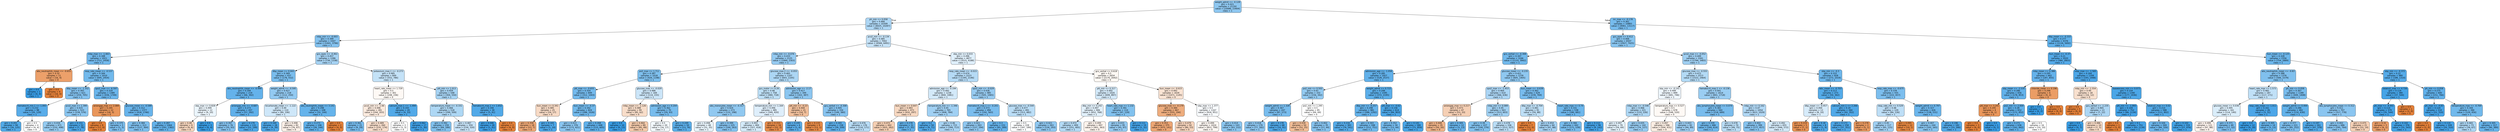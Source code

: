 digraph Tree {
node [shape=box, style="filled, rounded", color="black", fontname="helvetica"] ;
edge [fontname="helvetica"] ;
0 [label="weight_admit <= -0.128\ngini = 0.421\nsamples = 21192\nvalue = [10086, 23404]\nclass = 1", fillcolor="#8ec7f0"] ;
1 [label="ph_min <= 0.058\ngini = 0.466\nsamples = 10309\nvalue = [6025, 10287]\nclass = 1", fillcolor="#add6f4"] ;
0 -> 1 [labeldistance=2.5, labelangle=45, headlabel="True"] ;
2 [label="mbp_min <= -0.003\ngini = 0.399\nsamples = 3307\nvalue = [1441, 3796]\nclass = 1", fillcolor="#84c2ef"] ;
1 -> 2 ;
3 [label="mbp_max <= -1.663\ngini = 0.348\nsamples = 2021\nvalue = [711, 2458]\nclass = 1", fillcolor="#72b9ed"] ;
2 -> 3 ;
4 [label="abs_neutrophils_mean <= -0.655\ngini = 0.32\nsamples = 11\nvalue = [16, 4]\nclass = 0", fillcolor="#eca06a"] ;
3 -> 4 ;
5 [label="gini = 0.0\nsamples = 2\nvalue = [0, 4]\nclass = 1", fillcolor="#399de5"] ;
4 -> 5 ;
6 [label="gini = 0.0\nsamples = 9\nvalue = [16, 0]\nclass = 0", fillcolor="#e58139"] ;
4 -> 6 ;
7 [label="resp_rate_mean <= -0.537\ngini = 0.344\nsamples = 2010\nvalue = [695, 2454]\nclass = 1", fillcolor="#71b9ec"] ;
3 -> 7 ;
8 [label="dbp_mean <= -1.352\ngini = 0.393\nsamples = 621\nvalue = [259, 705]\nclass = 1", fillcolor="#82c1ef"] ;
7 -> 8 ;
9 [label="hematocrit_min.1 <= 1.093\ngini = 0.232\nsamples = 98\nvalue = [20, 129]\nclass = 1", fillcolor="#58ace9"] ;
8 -> 9 ;
10 [label="gini = 0.201\nsamples = 94\nvalue = [16, 125]\nclass = 1", fillcolor="#52aae8"] ;
9 -> 10 ;
11 [label="gini = 0.5\nsamples = 4\nvalue = [4, 4]\nclass = 0", fillcolor="#ffffff"] ;
9 -> 11 ;
12 [label="pco2_max <= 1.399\ngini = 0.415\nsamples = 523\nvalue = [239, 576]\nclass = 1", fillcolor="#8bc6f0"] ;
8 -> 12 ;
13 [label="gini = 0.434\nsamples = 471\nvalue = [232, 498]\nclass = 1", fillcolor="#95cbf1"] ;
12 -> 13 ;
14 [label="gini = 0.151\nsamples = 52\nvalue = [7, 78]\nclass = 1", fillcolor="#4ba6e7"] ;
12 -> 14 ;
15 [label="spo2_max <= -6.597\ngini = 0.319\nsamples = 1389\nvalue = [436, 1749]\nclass = 1", fillcolor="#6ab5eb"] ;
7 -> 15 ;
16 [label="aniongap_max <= 2.084\ngini = 0.245\nsamples = 12\nvalue = [18, 3]\nclass = 0", fillcolor="#e9965a"] ;
15 -> 16 ;
17 [label="gini = 0.0\nsamples = 9\nvalue = [17, 0]\nclass = 0", fillcolor="#e58139"] ;
16 -> 17 ;
18 [label="gini = 0.375\nsamples = 3\nvalue = [1, 3]\nclass = 1", fillcolor="#7bbeee"] ;
16 -> 18 ;
19 [label="glucose_mean <= -0.589\ngini = 0.312\nsamples = 1377\nvalue = [418, 1746]\nclass = 1", fillcolor="#68b4eb"] ;
15 -> 19 ;
20 [label="gini = 0.384\nsamples = 313\nvalue = [127, 364]\nclass = 1", fillcolor="#7ebfee"] ;
19 -> 20 ;
21 [label="gini = 0.287\nsamples = 1064\nvalue = [291, 1382]\nclass = 1", fillcolor="#63b2ea"] ;
19 -> 21 ;
22 [label="gcs_eyes <= -0.461\ngini = 0.457\nsamples = 1286\nvalue = [730, 1338]\nclass = 1", fillcolor="#a5d2f3"] ;
2 -> 22 ;
23 [label="dbp_mean <= 0.043\ngini = 0.369\nsamples = 437\nvalue = [178, 552]\nclass = 1", fillcolor="#79bded"] ;
22 -> 23 ;
24 [label="abs_neutrophils_mean <= -0.999\ngini = 0.294\nsamples = 219\nvalue = [66, 302]\nclass = 1", fillcolor="#64b2eb"] ;
23 -> 24 ;
25 [label="sbp_max <= 0.828\ngini = 0.499\nsamples = 12\nvalue = [9, 10]\nclass = 1", fillcolor="#ebf5fc"] ;
24 -> 25 ;
26 [label="gini = 0.48\nsamples = 9\nvalue = [9, 6]\nclass = 0", fillcolor="#f6d5bd"] ;
25 -> 26 ;
27 [label="gini = 0.0\nsamples = 3\nvalue = [0, 4]\nclass = 1", fillcolor="#399de5"] ;
25 -> 27 ;
28 [label="aniongap_min <= -0.687\ngini = 0.273\nsamples = 207\nvalue = [57, 292]\nclass = 1", fillcolor="#60b0ea"] ;
24 -> 28 ;
29 [label="gini = 0.397\nsamples = 76\nvalue = [35, 93]\nclass = 1", fillcolor="#84c2ef"] ;
28 -> 29 ;
30 [label="gini = 0.179\nsamples = 131\nvalue = [22, 199]\nclass = 1", fillcolor="#4fa8e8"] ;
28 -> 30 ;
31 [label="weight_admit <= -0.595\ngini = 0.427\nsamples = 218\nvalue = [112, 250]\nclass = 1", fillcolor="#92c9f1"] ;
23 -> 31 ;
32 [label="bicarbonate_mean <= -1.122\ngini = 0.49\nsamples = 110\nvalue = [80, 106]\nclass = 1", fillcolor="#cee7f9"] ;
31 -> 32 ;
33 [label="gini = 0.169\nsamples = 28\nvalue = [4, 39]\nclass = 1", fillcolor="#4da7e8"] ;
32 -> 33 ;
34 [label="gini = 0.498\nsamples = 82\nvalue = [76, 67]\nclass = 0", fillcolor="#fcf0e8"] ;
32 -> 34 ;
35 [label="abs_neutrophils_mean <= 3.141\ngini = 0.298\nsamples = 108\nvalue = [32, 144]\nclass = 1", fillcolor="#65b3eb"] ;
31 -> 35 ;
36 [label="gini = 0.273\nsamples = 106\nvalue = [28, 144]\nclass = 1", fillcolor="#5fb0ea"] ;
35 -> 36 ;
37 [label="gini = 0.0\nsamples = 2\nvalue = [4, 0]\nclass = 0", fillcolor="#e58139"] ;
35 -> 37 ;
38 [label="potassium_max.1 <= -0.273\ngini = 0.485\nsamples = 849\nvalue = [552, 786]\nclass = 1", fillcolor="#c4e2f7"] ;
22 -> 38 ;
39 [label="heart_rate_mean <= 1.729\ngini = 0.5\nsamples = 301\nvalue = [248, 236]\nclass = 0", fillcolor="#fef9f5"] ;
38 -> 39 ;
40 [label="pco2_min <= -1.66\ngini = 0.496\nsamples = 281\nvalue = [244, 203]\nclass = 0", fillcolor="#fbeade"] ;
39 -> 40 ;
41 [label="gini = 0.361\nsamples = 21\nvalue = [9, 29]\nclass = 1", fillcolor="#76bbed"] ;
40 -> 41 ;
42 [label="gini = 0.489\nsamples = 260\nvalue = [235, 174]\nclass = 0", fillcolor="#f8decc"] ;
40 -> 42 ;
43 [label="calcium_max.1 <= -1.494\ngini = 0.193\nsamples = 20\nvalue = [4, 33]\nclass = 1", fillcolor="#51a9e8"] ;
39 -> 43 ;
44 [label="gini = 0.5\nsamples = 3\nvalue = [3, 3]\nclass = 0", fillcolor="#ffffff"] ;
43 -> 44 ;
45 [label="gini = 0.062\nsamples = 17\nvalue = [1, 30]\nclass = 1", fillcolor="#40a0e6"] ;
43 -> 45 ;
46 [label="ptt_min <= 1.013\ngini = 0.459\nsamples = 548\nvalue = [304, 550]\nclass = 1", fillcolor="#a6d3f3"] ;
38 -> 46 ;
47 [label="temperature_mean <= -0.331\ngini = 0.466\nsamples = 518\nvalue = [299, 509]\nclass = 1", fillcolor="#add7f4"] ;
46 -> 47 ;
48 [label="gini = 0.392\nsamples = 159\nvalue = [69, 189]\nclass = 1", fillcolor="#81c1ee"] ;
47 -> 48 ;
49 [label="gini = 0.487\nsamples = 359\nvalue = [230, 320]\nclass = 1", fillcolor="#c7e3f8"] ;
47 -> 49 ;
50 [label="hematocrit_max.1 <= 1.652\ngini = 0.194\nsamples = 30\nvalue = [5, 41]\nclass = 1", fillcolor="#51a9e8"] ;
46 -> 50 ;
51 [label="gini = 0.046\nsamples = 28\nvalue = [1, 41]\nclass = 1", fillcolor="#3e9fe6"] ;
50 -> 51 ;
52 [label="gini = 0.0\nsamples = 2\nvalue = [4, 0]\nclass = 0", fillcolor="#e58139"] ;
50 -> 52 ;
53 [label="pco2_min <= -0.134\ngini = 0.485\nsamples = 7002\nvalue = [4584, 6491]\nclass = 1", fillcolor="#c5e2f7"] ;
1 -> 53 ;
54 [label="mbp_min <= -0.076\ngini = 0.433\nsamples = 2125\nvalue = [1069, 2303]\nclass = 1", fillcolor="#95caf1"] ;
53 -> 54 ;
55 [label="po2_max <= 1.711\ngini = 0.387\nsamples = 1018\nvalue = [426, 1198]\nclass = 1", fillcolor="#7fc0ee"] ;
54 -> 55 ;
56 [label="ptt_max <= -0.655\ngini = 0.354\nsamples = 849\nvalue = [312, 1043]\nclass = 1", fillcolor="#74baed"] ;
55 -> 56 ;
57 [label="bun_mean <= 0.341\ngini = 0.485\nsamples = 25\nvalue = [24, 17]\nclass = 0", fillcolor="#f7dac5"] ;
56 -> 57 ;
58 [label="gini = 0.358\nsamples = 18\nvalue = [23, 7]\nclass = 0", fillcolor="#eda775"] ;
57 -> 58 ;
59 [label="gini = 0.165\nsamples = 7\nvalue = [1, 10]\nclass = 1", fillcolor="#4da7e8"] ;
57 -> 59 ;
60 [label="bun_mean <= -0.37\ngini = 0.342\nsamples = 824\nvalue = [288, 1026]\nclass = 1", fillcolor="#71b9ec"] ;
56 -> 60 ;
61 [label="gini = 0.413\nsamples = 376\nvalue = [173, 421]\nclass = 1", fillcolor="#8ac5f0"] ;
60 -> 61 ;
62 [label="gini = 0.268\nsamples = 448\nvalue = [115, 605]\nclass = 1", fillcolor="#5fb0ea"] ;
60 -> 62 ;
63 [label="glucose_max <= -0.029\ngini = 0.488\nsamples = 169\nvalue = [114, 155]\nclass = 1", fillcolor="#cbe5f8"] ;
55 -> 63 ;
64 [label="mbp_mean <= -1.126\ngini = 0.488\nsamples = 99\nvalue = [85, 62]\nclass = 0", fillcolor="#f8ddc9"] ;
63 -> 64 ;
65 [label="gini = 0.0\nsamples = 10\nvalue = [0, 13]\nclass = 1", fillcolor="#399de5"] ;
64 -> 65 ;
66 [label="gini = 0.464\nsamples = 89\nvalue = [85, 49]\nclass = 0", fillcolor="#f4caab"] ;
64 -> 66 ;
67 [label="admission_age <= 0.204\ngini = 0.362\nsamples = 70\nvalue = [29, 93]\nclass = 1", fillcolor="#77bced"] ;
63 -> 67 ;
68 [label="gini = 0.5\nsamples = 20\nvalue = [16, 17]\nclass = 1", fillcolor="#f3f9fd"] ;
67 -> 68 ;
69 [label="gini = 0.249\nsamples = 50\nvalue = [13, 76]\nclass = 1", fillcolor="#5baee9"] ;
67 -> 69 ;
70 [label="glucose_max.2 <= -0.055\ngini = 0.465\nsamples = 1107\nvalue = [643, 1105]\nclass = 1", fillcolor="#acd6f4"] ;
54 -> 70 ;
71 [label="gcs_motor <= 0.26\ngini = 0.48\nsamples = 758\nvalue = [480, 718]\nclass = 1", fillcolor="#bddff6"] ;
70 -> 71 ;
72 [label="abs_monocytes_mean <= -0.317\ngini = 0.424\nsamples = 273\nvalue = [131, 298]\nclass = 1", fillcolor="#90c8f0"] ;
71 -> 72 ;
73 [label="gini = 0.498\nsamples = 48\nvalue = [31, 35]\nclass = 1", fillcolor="#e8f4fc"] ;
72 -> 73 ;
74 [label="gini = 0.399\nsamples = 225\nvalue = [100, 263]\nclass = 1", fillcolor="#84c2ef"] ;
72 -> 74 ;
75 [label="temperature_min <= 1.164\ngini = 0.496\nsamples = 485\nvalue = [349, 420]\nclass = 1", fillcolor="#deeefb"] ;
71 -> 75 ;
76 [label="gini = 0.493\nsamples = 469\nvalue = [327, 418]\nclass = 1", fillcolor="#d4eaf9"] ;
75 -> 76 ;
77 [label="gini = 0.153\nsamples = 16\nvalue = [22, 2]\nclass = 0", fillcolor="#e78c4b"] ;
75 -> 77 ;
78 [label="admission_age <= -2.17\ngini = 0.417\nsamples = 349\nvalue = [163, 387]\nclass = 1", fillcolor="#8cc6f0"] ;
70 -> 78 ;
79 [label="ptt_min <= -0.23\ngini = 0.444\nsamples = 15\nvalue = [14, 7]\nclass = 0", fillcolor="#f2c09c"] ;
78 -> 79 ;
80 [label="gini = 0.245\nsamples = 6\nvalue = [1, 6]\nclass = 1", fillcolor="#5aade9"] ;
79 -> 80 ;
81 [label="gini = 0.133\nsamples = 9\nvalue = [13, 1]\nclass = 0", fillcolor="#e78b48"] ;
79 -> 81 ;
82 [label="gcs_verbal <= -0.308\ngini = 0.405\nsamples = 334\nvalue = [149, 380]\nclass = 1", fillcolor="#87c3ef"] ;
78 -> 82 ;
83 [label="gini = 0.265\nsamples = 158\nvalue = [39, 209]\nclass = 1", fillcolor="#5eafea"] ;
82 -> 83 ;
84 [label="gini = 0.476\nsamples = 176\nvalue = [110, 171]\nclass = 1", fillcolor="#b8dcf6"] ;
82 -> 84 ;
85 [label="sbp_min <= 0.033\ngini = 0.496\nsamples = 4877\nvalue = [3515, 4188]\nclass = 1", fillcolor="#dfeffb"] ;
53 -> 85 ;
86 [label="resp_rate_mean <= -0.015\ngini = 0.474\nsamples = 2223\nvalue = [1345, 2146]\nclass = 1", fillcolor="#b5daf5"] ;
85 -> 86 ;
87 [label="admission_age <= -0.194\ngini = 0.492\nsamples = 1238\nvalue = [840, 1081]\nclass = 1", fillcolor="#d3e9f9"] ;
86 -> 87 ;
88 [label="bun_mean <= 0.647\ngini = 0.483\nsamples = 473\nvalue = [432, 297]\nclass = 0", fillcolor="#f7d8c1"] ;
87 -> 88 ;
89 [label="gini = 0.472\nsamples = 442\nvalue = [425, 262]\nclass = 0", fillcolor="#f5cfb3"] ;
88 -> 89 ;
90 [label="gini = 0.278\nsamples = 31\nvalue = [7, 35]\nclass = 1", fillcolor="#61b1ea"] ;
88 -> 90 ;
91 [label="temperature_min <= -1.346\ngini = 0.45\nsamples = 765\nvalue = [408, 784]\nclass = 1", fillcolor="#a0d0f3"] ;
87 -> 91 ;
92 [label="gini = 0.2\nsamples = 50\nvalue = [9, 71]\nclass = 1", fillcolor="#52a9e8"] ;
91 -> 92 ;
93 [label="gini = 0.46\nsamples = 715\nvalue = [399, 713]\nclass = 1", fillcolor="#a8d4f4"] ;
91 -> 93 ;
94 [label="spo2_min <= -0.029\ngini = 0.436\nsamples = 985\nvalue = [505, 1065]\nclass = 1", fillcolor="#97cbf1"] ;
86 -> 94 ;
95 [label="hematocrit_max.1 <= -0.201\ngini = 0.373\nsamples = 494\nvalue = [192, 583]\nclass = 1", fillcolor="#7abdee"] ;
94 -> 95 ;
96 [label="gini = 0.421\nsamples = 263\nvalue = [127, 294]\nclass = 1", fillcolor="#8fc7f0"] ;
95 -> 96 ;
97 [label="gini = 0.3\nsamples = 231\nvalue = [65, 289]\nclass = 1", fillcolor="#66b3eb"] ;
95 -> 97 ;
98 [label="glucose_max <= -0.544\ngini = 0.477\nsamples = 491\nvalue = [313, 482]\nclass = 1", fillcolor="#baddf6"] ;
94 -> 98 ;
99 [label="gini = 0.5\nsamples = 228\nvalue = [187, 189]\nclass = 1", fillcolor="#fdfeff"] ;
98 -> 99 ;
100 [label="gini = 0.421\nsamples = 263\nvalue = [126, 293]\nclass = 1", fillcolor="#8ec7f0"] ;
98 -> 100 ;
101 [label="gcs_verbal <= 0.618\ngini = 0.5\nsamples = 2654\nvalue = [2170, 2042]\nclass = 0", fillcolor="#fdf8f3"] ;
85 -> 101 ;
102 [label="ptt_min <= 0.317\ngini = 0.492\nsamples = 1020\nvalue = [699, 897]\nclass = 1", fillcolor="#d3e9f9"] ;
101 -> 102 ;
103 [label="dbp_min <= 0.242\ngini = 0.497\nsamples = 906\nvalue = [652, 768]\nclass = 1", fillcolor="#e1f0fb"] ;
102 -> 103 ;
104 [label="gini = 0.472\nsamples = 409\nvalue = [251, 405]\nclass = 1", fillcolor="#b4daf5"] ;
103 -> 104 ;
105 [label="gini = 0.499\nsamples = 497\nvalue = [401, 363]\nclass = 0", fillcolor="#fdf3ec"] ;
103 -> 105 ;
106 [label="heart_rate_max <= 1.132\ngini = 0.391\nsamples = 114\nvalue = [47, 129]\nclass = 1", fillcolor="#81c1ee"] ;
102 -> 106 ;
107 [label="gini = 0.433\nsamples = 95\nvalue = [45, 97]\nclass = 1", fillcolor="#95caf1"] ;
106 -> 107 ;
108 [label="gini = 0.111\nsamples = 19\nvalue = [2, 32]\nclass = 1", fillcolor="#45a3e7"] ;
106 -> 108 ;
109 [label="bun_mean <= -0.615\ngini = 0.492\nsamples = 1634\nvalue = [1471, 1145]\nclass = 0", fillcolor="#f9e3d3"] ;
101 -> 109 ;
110 [label="glucose_max <= -0.179\ngini = 0.384\nsamples = 467\nvalue = [555, 194]\nclass = 0", fillcolor="#eead7e"] ;
109 -> 110 ;
111 [label="gini = 0.353\nsamples = 375\nvalue = [475, 141]\nclass = 0", fillcolor="#eda674"] ;
110 -> 111 ;
112 [label="gini = 0.479\nsamples = 92\nvalue = [80, 53]\nclass = 0", fillcolor="#f6d4bc"] ;
110 -> 112 ;
113 [label="sbp_max <= 1.377\ngini = 0.5\nsamples = 1167\nvalue = [916, 951]\nclass = 1", fillcolor="#f8fbfe"] ;
109 -> 113 ;
114 [label="gini = 0.499\nsamples = 1024\nvalue = [853, 799]\nclass = 0", fillcolor="#fdf7f2"] ;
113 -> 114 ;
115 [label="gini = 0.414\nsamples = 143\nvalue = [63, 152]\nclass = 1", fillcolor="#8bc6f0"] ;
113 -> 115 ;
116 [label="inr_max <= -0.178\ngini = 0.361\nsamples = 10883\nvalue = [4061, 13117]\nclass = 1", fillcolor="#76bbed"] ;
0 -> 116 [labeldistance=2.5, labelangle=-45, headlabel="False"] ;
117 [label="gcs_eyes <= 0.412\ngini = 0.406\nsamples = 6507\nvalue = [2927, 7425]\nclass = 1", fillcolor="#87c4ef"] ;
116 -> 117 ;
118 [label="gcs_verbal <= -0.308\ngini = 0.347\nsamples = 3166\nvalue = [1133, 3942]\nclass = 1", fillcolor="#72b9ec"] ;
117 -> 118 ;
119 [label="admission_age <= -1.058\ngini = 0.285\nsamples = 1927\nvalue = [528, 2537]\nclass = 1", fillcolor="#62b1ea"] ;
118 -> 119 ;
120 [label="po2_min <= 0.502\ngini = 0.43\nsamples = 332\nvalue = [156, 342]\nclass = 1", fillcolor="#93caf1"] ;
119 -> 120 ;
121 [label="weight_admit <= 1.328\ngini = 0.367\nsamples = 247\nvalue = [87, 273]\nclass = 1", fillcolor="#78bced"] ;
120 -> 121 ;
122 [label="gini = 0.418\nsamples = 179\nvalue = [77, 182]\nclass = 1", fillcolor="#8dc6f0"] ;
121 -> 122 ;
123 [label="gini = 0.178\nsamples = 68\nvalue = [10, 91]\nclass = 1", fillcolor="#4fa8e8"] ;
121 -> 123 ;
124 [label="po2_min <= 1.295\ngini = 0.5\nsamples = 85\nvalue = [69, 69]\nclass = 0", fillcolor="#ffffff"] ;
120 -> 124 ;
125 [label="gini = 0.439\nsamples = 50\nvalue = [52, 25]\nclass = 0", fillcolor="#f2be98"] ;
124 -> 125 ;
126 [label="gini = 0.402\nsamples = 35\nvalue = [17, 44]\nclass = 1", fillcolor="#86c3ef"] ;
124 -> 126 ;
127 [label="weight_admit <= 0.715\ngini = 0.248\nsamples = 1595\nvalue = [372, 2195]\nclass = 1", fillcolor="#5baee9"] ;
119 -> 127 ;
128 [label="dbp_min <= -0.257\ngini = 0.298\nsamples = 981\nvalue = [288, 1292]\nclass = 1", fillcolor="#65b3eb"] ;
127 -> 128 ;
129 [label="gini = 0.216\nsamples = 383\nvalue = [76, 541]\nclass = 1", fillcolor="#55abe9"] ;
128 -> 129 ;
130 [label="gini = 0.343\nsamples = 598\nvalue = [212, 751]\nclass = 1", fillcolor="#71b9ec"] ;
128 -> 130 ;
131 [label="ptt_max <= -0.62\ngini = 0.156\nsamples = 614\nvalue = [84, 903]\nclass = 1", fillcolor="#4ba6e7"] ;
127 -> 131 ;
132 [label="gini = 0.352\nsamples = 34\nvalue = [13, 44]\nclass = 1", fillcolor="#74baed"] ;
131 -> 132 ;
133 [label="gini = 0.141\nsamples = 580\nvalue = [71, 859]\nclass = 1", fillcolor="#49a5e7"] ;
131 -> 133 ;
134 [label="glucose_mean <= -0.235\ngini = 0.421\nsamples = 1239\nvalue = [605, 1405]\nclass = 1", fillcolor="#8ec7f0"] ;
118 -> 134 ;
135 [label="spo2_max <= -1.453\ngini = 0.464\nsamples = 610\nvalue = [366, 636]\nclass = 1", fillcolor="#abd5f4"] ;
134 -> 135 ;
136 [label="aniongap_max <= 0.217\ngini = 0.473\nsamples = 47\nvalue = [53, 33]\nclass = 0", fillcolor="#f5cfb4"] ;
135 -> 136 ;
137 [label="gini = 0.408\nsamples = 35\nvalue = [50, 20]\nclass = 0", fillcolor="#efb388"] ;
136 -> 137 ;
138 [label="gini = 0.305\nsamples = 12\nvalue = [3, 13]\nclass = 1", fillcolor="#67b4eb"] ;
136 -> 138 ;
139 [label="mbp_min <= 0.089\ngini = 0.45\nsamples = 563\nvalue = [313, 603]\nclass = 1", fillcolor="#a0d0f2"] ;
135 -> 139 ;
140 [label="gini = 0.39\nsamples = 227\nvalue = [100, 276]\nclass = 1", fillcolor="#81c1ee"] ;
139 -> 140 ;
141 [label="gini = 0.478\nsamples = 336\nvalue = [213, 327]\nclass = 1", fillcolor="#baddf6"] ;
139 -> 141 ;
142 [label="bun_mean <= -0.639\ngini = 0.362\nsamples = 629\nvalue = [239, 769]\nclass = 1", fillcolor="#77bbed"] ;
134 -> 142 ;
143 [label="dbp_max <= -0.704\ngini = 0.481\nsamples = 91\nvalue = [59, 88]\nclass = 1", fillcolor="#bedff6"] ;
142 -> 143 ;
144 [label="gini = 0.0\nsamples = 7\nvalue = [12, 0]\nclass = 0", fillcolor="#e58139"] ;
143 -> 144 ;
145 [label="gini = 0.454\nsamples = 84\nvalue = [47, 88]\nclass = 1", fillcolor="#a3d1f3"] ;
143 -> 145 ;
146 [label="heart_rate_max <= 0.74\ngini = 0.331\nsamples = 538\nvalue = [180, 681]\nclass = 1", fillcolor="#6db7ec"] ;
142 -> 146 ;
147 [label="gini = 0.366\nsamples = 442\nvalue = [171, 539]\nclass = 1", fillcolor="#78bced"] ;
146 -> 147 ;
148 [label="gini = 0.112\nsamples = 96\nvalue = [9, 142]\nclass = 1", fillcolor="#46a3e7"] ;
146 -> 148 ;
149 [label="pco2_max <= -0.052\ngini = 0.449\nsamples = 3341\nvalue = [1794, 3483]\nclass = 1", fillcolor="#9fcff2"] ;
117 -> 149 ;
150 [label="glucose_max <= -0.555\ngini = 0.472\nsamples = 2513\nvalue = [1522, 2464]\nclass = 1", fillcolor="#b3daf5"] ;
149 -> 150 ;
151 [label="sbp_min <= -0.141\ngini = 0.499\nsamples = 899\nvalue = [681, 746]\nclass = 1", fillcolor="#eef6fd"] ;
150 -> 151 ;
152 [label="mbp_max <= -0.546\ngini = 0.466\nsamples = 221\nvalue = [133, 226]\nclass = 1", fillcolor="#aed7f4"] ;
151 -> 152 ;
153 [label="gini = 0.497\nsamples = 79\nvalue = [59, 69]\nclass = 1", fillcolor="#e2f1fb"] ;
152 -> 153 ;
154 [label="gini = 0.435\nsamples = 142\nvalue = [74, 157]\nclass = 1", fillcolor="#96cbf1"] ;
152 -> 154 ;
155 [label="temperature_max <= 0.527\ngini = 0.5\nsamples = 678\nvalue = [548, 520]\nclass = 0", fillcolor="#fef9f5"] ;
151 -> 155 ;
156 [label="gini = 0.497\nsamples = 586\nvalue = [504, 431]\nclass = 0", fillcolor="#fbede2"] ;
155 -> 156 ;
157 [label="gini = 0.443\nsamples = 92\nvalue = [44, 89]\nclass = 1", fillcolor="#9bcdf2"] ;
155 -> 157 ;
158 [label="hematocrit_max.1 <= -0.136\ngini = 0.441\nsamples = 1614\nvalue = [841, 1718]\nclass = 1", fillcolor="#9acdf2"] ;
150 -> 158 ;
159 [label="abs_lymphocytes_mean <= 0.074\ngini = 0.365\nsamples = 560\nvalue = [218, 689]\nclass = 1", fillcolor="#78bced"] ;
158 -> 159 ;
160 [label="gini = 0.339\nsamples = 486\nvalue = [169, 614]\nclass = 1", fillcolor="#6fb8ec"] ;
159 -> 160 ;
161 [label="gini = 0.478\nsamples = 74\nvalue = [49, 75]\nclass = 1", fillcolor="#baddf6"] ;
159 -> 161 ;
162 [label="mbp_min <= 0.162\ngini = 0.47\nsamples = 1054\nvalue = [623, 1029]\nclass = 1", fillcolor="#b1d8f5"] ;
158 -> 162 ;
163 [label="gini = 0.402\nsamples = 399\nvalue = [177, 457]\nclass = 1", fillcolor="#86c3ef"] ;
162 -> 163 ;
164 [label="gini = 0.492\nsamples = 655\nvalue = [446, 572]\nclass = 1", fillcolor="#d3e9f9"] ;
162 -> 164 ;
165 [label="sbp_min <= -0.3\ngini = 0.333\nsamples = 828\nvalue = [272, 1019]\nclass = 1", fillcolor="#6eb7ec"] ;
149 -> 165 ;
166 [label="wbc_mean <= -0.703\ngini = 0.213\nsamples = 273\nvalue = [50, 362]\nclass = 1", fillcolor="#54abe9"] ;
165 -> 166 ;
167 [label="dbp_mean <= -0.457\ngini = 0.494\nsamples = 13\nvalue = [8, 10]\nclass = 1", fillcolor="#d7ebfa"] ;
166 -> 167 ;
168 [label="gini = 0.219\nsamples = 5\nvalue = [7, 1]\nclass = 0", fillcolor="#e99355"] ;
167 -> 168 ;
169 [label="gini = 0.18\nsamples = 8\nvalue = [1, 9]\nclass = 1", fillcolor="#4fa8e8"] ;
167 -> 169 ;
170 [label="calcium_min.1 <= 2.266\ngini = 0.19\nsamples = 260\nvalue = [42, 352]\nclass = 1", fillcolor="#51a9e8"] ;
166 -> 170 ;
171 [label="gini = 0.173\nsamples = 258\nvalue = [37, 351]\nclass = 1", fillcolor="#4ea7e8"] ;
170 -> 171 ;
172 [label="gini = 0.278\nsamples = 2\nvalue = [5, 1]\nclass = 0", fillcolor="#ea9a61"] ;
170 -> 172 ;
173 [label="resp_rate_max <= -0.675\ngini = 0.378\nsamples = 555\nvalue = [222, 657]\nclass = 1", fillcolor="#7cbeee"] ;
165 -> 173 ;
174 [label="resp_rate_min <= 0.529\ngini = 0.48\nsamples = 129\nvalue = [84, 126]\nclass = 1", fillcolor="#bddef6"] ;
173 -> 174 ;
175 [label="gini = 0.45\nsamples = 117\nvalue = [65, 125]\nclass = 1", fillcolor="#a0d0f3"] ;
174 -> 175 ;
176 [label="gini = 0.095\nsamples = 12\nvalue = [19, 1]\nclass = 0", fillcolor="#e68843"] ;
174 -> 176 ;
177 [label="weight_admit <= 0.797\ngini = 0.327\nsamples = 426\nvalue = [138, 531]\nclass = 1", fillcolor="#6cb6ec"] ;
173 -> 177 ;
178 [label="gini = 0.407\nsamples = 244\nvalue = [105, 265]\nclass = 1", fillcolor="#87c4ef"] ;
177 -> 178 ;
179 [label="gini = 0.196\nsamples = 182\nvalue = [33, 266]\nclass = 1", fillcolor="#52a9e8"] ;
177 -> 179 ;
180 [label="dbp_mean <= -0.333\ngini = 0.277\nsamples = 4376\nvalue = [1134, 5692]\nclass = 1", fillcolor="#60b1ea"] ;
116 -> 180 ;
181 [label="bun_mean <= -0.37\ngini = 0.21\nsamples = 2020\nvalue = [380, 2803]\nclass = 1", fillcolor="#54aae9"] ;
180 -> 181 ;
182 [label="mbp_mean <= 0.386\ngini = 0.295\nsamples = 662\nvalue = [187, 855]\nclass = 1", fillcolor="#64b2eb"] ;
181 -> 182 ;
183 [label="sbp_mean <= -2.535\ngini = 0.286\nsamples = 656\nvalue = [178, 853]\nclass = 1", fillcolor="#62b1ea"] ;
182 -> 183 ;
184 [label="ptt_max <= 3.241\ngini = 0.245\nsamples = 4\nvalue = [6, 1]\nclass = 0", fillcolor="#e9965a"] ;
183 -> 184 ;
185 [label="gini = 0.0\nsamples = 3\nvalue = [6, 0]\nclass = 0", fillcolor="#e58139"] ;
184 -> 185 ;
186 [label="gini = 0.0\nsamples = 1\nvalue = [0, 1]\nclass = 1", fillcolor="#399de5"] ;
184 -> 186 ;
187 [label="po2_min <= 2.004\ngini = 0.28\nsamples = 652\nvalue = [172, 852]\nclass = 1", fillcolor="#61b1ea"] ;
183 -> 187 ;
188 [label="gini = 0.271\nsamples = 636\nvalue = [162, 842]\nclass = 1", fillcolor="#5fb0ea"] ;
187 -> 188 ;
189 [label="gini = 0.5\nsamples = 16\nvalue = [10, 10]\nclass = 0", fillcolor="#ffffff"] ;
187 -> 189 ;
190 [label="chloride_mean <= 0.196\ngini = 0.298\nsamples = 6\nvalue = [9, 2]\nclass = 0", fillcolor="#eb9d65"] ;
182 -> 190 ;
191 [label="gini = 0.0\nsamples = 1\nvalue = [0, 2]\nclass = 1", fillcolor="#399de5"] ;
190 -> 191 ;
192 [label="gini = 0.0\nsamples = 5\nvalue = [9, 0]\nclass = 0", fillcolor="#e58139"] ;
190 -> 192 ;
193 [label="mbp_max <= -1.565\ngini = 0.164\nsamples = 1358\nvalue = [193, 1948]\nclass = 1", fillcolor="#4da7e8"] ;
181 -> 193 ;
194 [label="mbp_min <= -1.554\ngini = 0.49\nsamples = 18\nvalue = [16, 12]\nclass = 0", fillcolor="#f8e0ce"] ;
193 -> 194 ;
195 [label="gini = 0.0\nsamples = 5\nvalue = [9, 0]\nclass = 0", fillcolor="#e58139"] ;
194 -> 195 ;
196 [label="gcs_verbal <= -1.235\ngini = 0.465\nsamples = 13\nvalue = [7, 12]\nclass = 1", fillcolor="#acd6f4"] ;
194 -> 196 ;
197 [label="gini = 0.0\nsamples = 3\nvalue = [0, 7]\nclass = 1", fillcolor="#399de5"] ;
196 -> 197 ;
198 [label="gini = 0.486\nsamples = 10\nvalue = [7, 5]\nclass = 0", fillcolor="#f8dbc6"] ;
196 -> 198 ;
199 [label="baseexcess_min <= 0.073\ngini = 0.154\nsamples = 1340\nvalue = [177, 1936]\nclass = 1", fillcolor="#4ba6e7"] ;
193 -> 199 ;
200 [label="ptt_min <= -1.093\ngini = 0.104\nsamples = 752\nvalue = [66, 1134]\nclass = 1", fillcolor="#45a3e7"] ;
199 -> 200 ;
201 [label="gini = 0.0\nsamples = 1\nvalue = [3, 0]\nclass = 0", fillcolor="#e58139"] ;
200 -> 201 ;
202 [label="gini = 0.1\nsamples = 751\nvalue = [63, 1134]\nclass = 1", fillcolor="#44a2e6"] ;
200 -> 202 ;
203 [label="totalco2_max <= 0.02\ngini = 0.214\nsamples = 588\nvalue = [111, 802]\nclass = 1", fillcolor="#54abe9"] ;
199 -> 203 ;
204 [label="gini = 0.326\nsamples = 269\nvalue = [84, 326]\nclass = 1", fillcolor="#6cb6ec"] ;
203 -> 204 ;
205 [label="gini = 0.102\nsamples = 319\nvalue = [27, 476]\nclass = 1", fillcolor="#44a3e6"] ;
203 -> 205 ;
206 [label="bun_mean <= -0.125\ngini = 0.328\nsamples = 2356\nvalue = [754, 2889]\nclass = 1", fillcolor="#6db7ec"] ;
180 -> 206 ;
207 [label="abs_neutrophils_mean <= -0.83\ngini = 0.388\nsamples = 1376\nvalue = [566, 1579]\nclass = 1", fillcolor="#80c0ee"] ;
206 -> 207 ;
208 [label="heart_rate_max <= 1.573\ngini = 0.482\nsamples = 187\nvalue = [117, 171]\nclass = 1", fillcolor="#c0e0f7"] ;
207 -> 208 ;
209 [label="glucose_mean <= 0.036\ngini = 0.495\nsamples = 161\nvalue = [114, 140]\nclass = 1", fillcolor="#daedfa"] ;
208 -> 209 ;
210 [label="gini = 0.499\nsamples = 121\nvalue = [97, 88]\nclass = 0", fillcolor="#fdf3ed"] ;
209 -> 210 ;
211 [label="gini = 0.371\nsamples = 40\nvalue = [17, 52]\nclass = 1", fillcolor="#7abdee"] ;
209 -> 211 ;
212 [label="resp_rate_mean <= 1.011\ngini = 0.161\nsamples = 26\nvalue = [3, 31]\nclass = 1", fillcolor="#4ca6e8"] ;
208 -> 212 ;
213 [label="gini = 0.0\nsamples = 12\nvalue = [0, 18]\nclass = 1", fillcolor="#399de5"] ;
212 -> 213 ;
214 [label="gini = 0.305\nsamples = 14\nvalue = [3, 13]\nclass = 1", fillcolor="#67b4eb"] ;
212 -> 214 ;
215 [label="ph_min <= 0.058\ngini = 0.367\nsamples = 1189\nvalue = [449, 1408]\nclass = 1", fillcolor="#78bced"] ;
207 -> 215 ;
216 [label="weight_admit <= 0.494\ngini = 0.286\nsamples = 482\nvalue = [132, 630]\nclass = 1", fillcolor="#62b2ea"] ;
215 -> 216 ;
217 [label="gini = 0.377\nsamples = 221\nvalue = [85, 252]\nclass = 1", fillcolor="#7cbeee"] ;
216 -> 217 ;
218 [label="gini = 0.197\nsamples = 261\nvalue = [47, 378]\nclass = 1", fillcolor="#52a9e8"] ;
216 -> 218 ;
219 [label="abs_lymphocytes_mean <= 0.312\ngini = 0.411\nsamples = 707\nvalue = [317, 778]\nclass = 1", fillcolor="#8ac5f0"] ;
215 -> 219 ;
220 [label="gini = 0.402\nsamples = 686\nvalue = [295, 764]\nclass = 1", fillcolor="#85c3ef"] ;
219 -> 220 ;
221 [label="gini = 0.475\nsamples = 21\nvalue = [22, 14]\nclass = 0", fillcolor="#f6d1b7"] ;
219 -> 221 ;
222 [label="sbp_min <= -0.372\ngini = 0.22\nsamples = 980\nvalue = [188, 1310]\nclass = 1", fillcolor="#55abe9"] ;
206 -> 222 ;
223 [label="totalco2_max <= 4.726\ngini = 0.119\nsamples = 380\nvalue = [37, 544]\nclass = 1", fillcolor="#46a4e7"] ;
222 -> 223 ;
224 [label="ph_max <= -4.441\ngini = 0.114\nsamples = 379\nvalue = [35, 544]\nclass = 1", fillcolor="#46a3e7"] ;
223 -> 224 ;
225 [label="gini = 0.32\nsamples = 3\nvalue = [4, 1]\nclass = 0", fillcolor="#eca06a"] ;
224 -> 225 ;
226 [label="gini = 0.102\nsamples = 376\nvalue = [31, 543]\nclass = 1", fillcolor="#44a3e6"] ;
224 -> 226 ;
227 [label="gini = 0.0\nsamples = 1\nvalue = [2, 0]\nclass = 0", fillcolor="#e58139"] ;
223 -> 227 ;
228 [label="ph_min <= 0.058\ngini = 0.275\nsamples = 600\nvalue = [151, 766]\nclass = 1", fillcolor="#60b0ea"] ;
222 -> 228 ;
229 [label="ph_max <= -4.83\ngini = 0.124\nsamples = 210\nvalue = [22, 310]\nclass = 1", fillcolor="#47a4e7"] ;
228 -> 229 ;
230 [label="gini = 0.0\nsamples = 1\nvalue = [2, 0]\nclass = 0", fillcolor="#e58139"] ;
229 -> 230 ;
231 [label="gini = 0.114\nsamples = 209\nvalue = [20, 310]\nclass = 1", fillcolor="#46a3e7"] ;
229 -> 231 ;
232 [label="temperature_max <= -0.769\ngini = 0.344\nsamples = 390\nvalue = [129, 456]\nclass = 1", fillcolor="#71b9ec"] ;
228 -> 232 ;
233 [label="gini = 0.465\nsamples = 73\nvalue = [39, 67]\nclass = 1", fillcolor="#acd6f4"] ;
232 -> 233 ;
234 [label="gini = 0.305\nsamples = 317\nvalue = [90, 389]\nclass = 1", fillcolor="#67b4eb"] ;
232 -> 234 ;
}